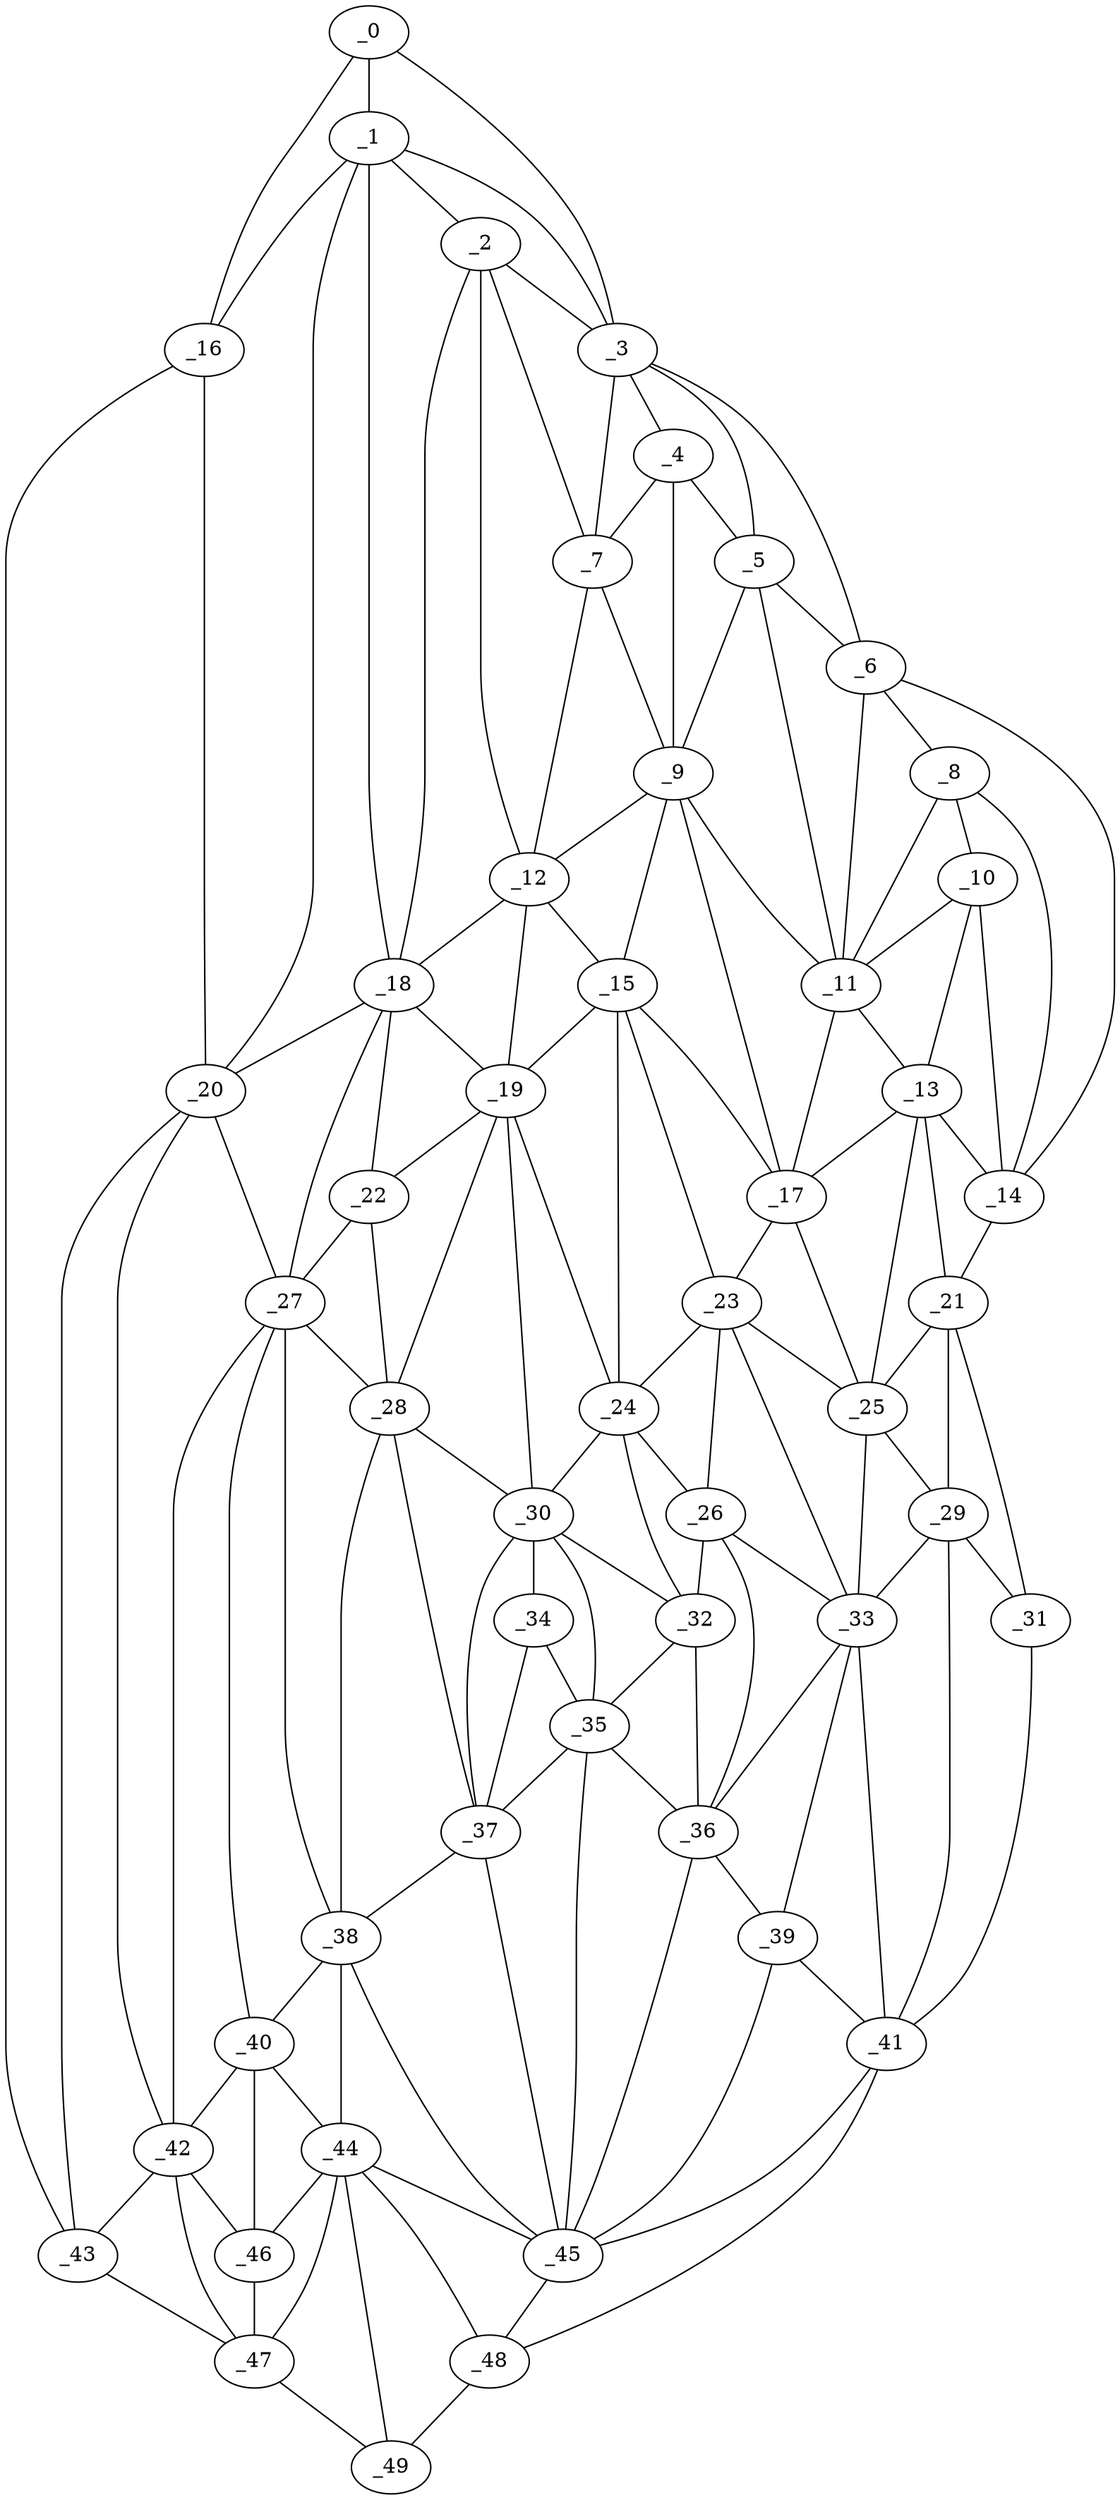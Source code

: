 graph "obj16__30.gxl" {
	_0	 [x=5,
		y=15];
	_1	 [x=7,
		y=25];
	_0 -- _1	 [valence=2];
	_3	 [x=11,
		y=77];
	_0 -- _3	 [valence=1];
	_16	 [x=42,
		y=5];
	_0 -- _16	 [valence=1];
	_2	 [x=11,
		y=52];
	_1 -- _2	 [valence=2];
	_1 -- _3	 [valence=2];
	_1 -- _16	 [valence=2];
	_18	 [x=43,
		y=55];
	_1 -- _18	 [valence=2];
	_20	 [x=49,
		y=9];
	_1 -- _20	 [valence=2];
	_2 -- _3	 [valence=1];
	_7	 [x=21,
		y=76];
	_2 -- _7	 [valence=2];
	_12	 [x=34,
		y=60];
	_2 -- _12	 [valence=2];
	_2 -- _18	 [valence=2];
	_4	 [x=15,
		y=79];
	_3 -- _4	 [valence=2];
	_5	 [x=16,
		y=91];
	_3 -- _5	 [valence=1];
	_6	 [x=16,
		y=105];
	_3 -- _6	 [valence=1];
	_3 -- _7	 [valence=2];
	_4 -- _5	 [valence=2];
	_4 -- _7	 [valence=2];
	_9	 [x=26,
		y=78];
	_4 -- _9	 [valence=2];
	_5 -- _6	 [valence=2];
	_5 -- _9	 [valence=2];
	_11	 [x=29,
		y=103];
	_5 -- _11	 [valence=2];
	_8	 [x=21,
		y=109];
	_6 -- _8	 [valence=2];
	_6 -- _11	 [valence=2];
	_14	 [x=36,
		y=122];
	_6 -- _14	 [valence=1];
	_7 -- _9	 [valence=1];
	_7 -- _12	 [valence=2];
	_10	 [x=27,
		y=112];
	_8 -- _10	 [valence=2];
	_8 -- _11	 [valence=2];
	_8 -- _14	 [valence=2];
	_9 -- _11	 [valence=2];
	_9 -- _12	 [valence=2];
	_15	 [x=38,
		y=73];
	_9 -- _15	 [valence=2];
	_17	 [x=42,
		y=98];
	_9 -- _17	 [valence=2];
	_10 -- _11	 [valence=1];
	_13	 [x=35,
		y=111];
	_10 -- _13	 [valence=1];
	_10 -- _14	 [valence=2];
	_11 -- _13	 [valence=2];
	_11 -- _17	 [valence=2];
	_12 -- _15	 [valence=1];
	_12 -- _18	 [valence=2];
	_19	 [x=44,
		y=63];
	_12 -- _19	 [valence=1];
	_13 -- _14	 [valence=2];
	_13 -- _17	 [valence=2];
	_21	 [x=50,
		y=123];
	_13 -- _21	 [valence=1];
	_25	 [x=55,
		y=106];
	_13 -- _25	 [valence=2];
	_14 -- _21	 [valence=1];
	_15 -- _17	 [valence=1];
	_15 -- _19	 [valence=2];
	_23	 [x=52,
		y=89];
	_15 -- _23	 [valence=2];
	_24	 [x=53,
		y=77];
	_15 -- _24	 [valence=2];
	_16 -- _20	 [valence=2];
	_43	 [x=97,
		y=16];
	_16 -- _43	 [valence=1];
	_17 -- _23	 [valence=2];
	_17 -- _25	 [valence=1];
	_18 -- _19	 [valence=2];
	_18 -- _20	 [valence=2];
	_22	 [x=52,
		y=51];
	_18 -- _22	 [valence=1];
	_27	 [x=59,
		y=40];
	_18 -- _27	 [valence=2];
	_19 -- _22	 [valence=2];
	_19 -- _24	 [valence=2];
	_28	 [x=60,
		y=58];
	_19 -- _28	 [valence=2];
	_30	 [x=63,
		y=67];
	_19 -- _30	 [valence=2];
	_20 -- _27	 [valence=1];
	_42	 [x=95,
		y=24];
	_20 -- _42	 [valence=2];
	_20 -- _43	 [valence=1];
	_21 -- _25	 [valence=1];
	_29	 [x=62,
		y=109];
	_21 -- _29	 [valence=2];
	_31	 [x=63,
		y=122];
	_21 -- _31	 [valence=1];
	_22 -- _27	 [valence=1];
	_22 -- _28	 [valence=2];
	_23 -- _24	 [valence=1];
	_23 -- _25	 [valence=2];
	_26	 [x=57,
		y=82];
	_23 -- _26	 [valence=2];
	_33	 [x=67,
		y=99];
	_23 -- _33	 [valence=1];
	_24 -- _26	 [valence=1];
	_24 -- _30	 [valence=2];
	_32	 [x=64,
		y=79];
	_24 -- _32	 [valence=2];
	_25 -- _29	 [valence=2];
	_25 -- _33	 [valence=2];
	_26 -- _32	 [valence=1];
	_26 -- _33	 [valence=1];
	_36	 [x=73,
		y=87];
	_26 -- _36	 [valence=2];
	_27 -- _28	 [valence=2];
	_38	 [x=79,
		y=57];
	_27 -- _38	 [valence=2];
	_40	 [x=89,
		y=43];
	_27 -- _40	 [valence=1];
	_27 -- _42	 [valence=2];
	_28 -- _30	 [valence=2];
	_37	 [x=77,
		y=61];
	_28 -- _37	 [valence=1];
	_28 -- _38	 [valence=1];
	_29 -- _31	 [valence=2];
	_29 -- _33	 [valence=1];
	_41	 [x=93,
		y=112];
	_29 -- _41	 [valence=2];
	_30 -- _32	 [valence=1];
	_34	 [x=69,
		y=70];
	_30 -- _34	 [valence=1];
	_35	 [x=69,
		y=75];
	_30 -- _35	 [valence=2];
	_30 -- _37	 [valence=1];
	_31 -- _41	 [valence=1];
	_32 -- _35	 [valence=1];
	_32 -- _36	 [valence=2];
	_33 -- _36	 [valence=2];
	_39	 [x=79,
		y=94];
	_33 -- _39	 [valence=2];
	_33 -- _41	 [valence=2];
	_34 -- _35	 [valence=2];
	_34 -- _37	 [valence=2];
	_35 -- _36	 [valence=2];
	_35 -- _37	 [valence=1];
	_45	 [x=97,
		y=88];
	_35 -- _45	 [valence=2];
	_36 -- _39	 [valence=2];
	_36 -- _45	 [valence=2];
	_37 -- _38	 [valence=2];
	_37 -- _45	 [valence=1];
	_38 -- _40	 [valence=2];
	_44	 [x=97,
		y=47];
	_38 -- _44	 [valence=1];
	_38 -- _45	 [valence=2];
	_39 -- _41	 [valence=1];
	_39 -- _45	 [valence=1];
	_40 -- _42	 [valence=1];
	_40 -- _44	 [valence=2];
	_46	 [x=98,
		y=34];
	_40 -- _46	 [valence=1];
	_41 -- _45	 [valence=1];
	_48	 [x=125,
		y=68];
	_41 -- _48	 [valence=1];
	_42 -- _43	 [valence=2];
	_42 -- _46	 [valence=2];
	_47	 [x=115,
		y=40];
	_42 -- _47	 [valence=1];
	_43 -- _47	 [valence=1];
	_44 -- _45	 [valence=1];
	_44 -- _46	 [valence=1];
	_44 -- _47	 [valence=2];
	_44 -- _48	 [valence=2];
	_49	 [x=126,
		y=55];
	_44 -- _49	 [valence=2];
	_45 -- _48	 [valence=2];
	_46 -- _47	 [valence=2];
	_47 -- _49	 [valence=1];
	_48 -- _49	 [valence=1];
}
